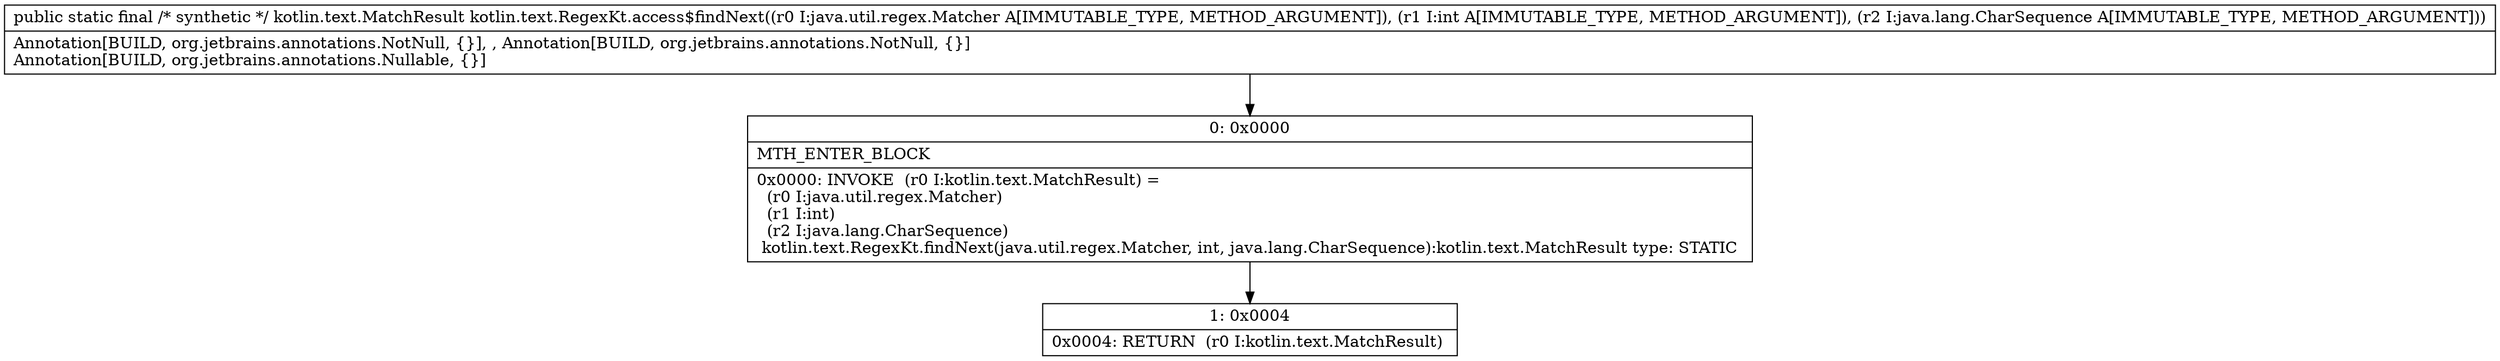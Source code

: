 digraph "CFG forkotlin.text.RegexKt.access$findNext(Ljava\/util\/regex\/Matcher;ILjava\/lang\/CharSequence;)Lkotlin\/text\/MatchResult;" {
Node_0 [shape=record,label="{0\:\ 0x0000|MTH_ENTER_BLOCK\l|0x0000: INVOKE  (r0 I:kotlin.text.MatchResult) = \l  (r0 I:java.util.regex.Matcher)\l  (r1 I:int)\l  (r2 I:java.lang.CharSequence)\l kotlin.text.RegexKt.findNext(java.util.regex.Matcher, int, java.lang.CharSequence):kotlin.text.MatchResult type: STATIC \l}"];
Node_1 [shape=record,label="{1\:\ 0x0004|0x0004: RETURN  (r0 I:kotlin.text.MatchResult) \l}"];
MethodNode[shape=record,label="{public static final \/* synthetic *\/ kotlin.text.MatchResult kotlin.text.RegexKt.access$findNext((r0 I:java.util.regex.Matcher A[IMMUTABLE_TYPE, METHOD_ARGUMENT]), (r1 I:int A[IMMUTABLE_TYPE, METHOD_ARGUMENT]), (r2 I:java.lang.CharSequence A[IMMUTABLE_TYPE, METHOD_ARGUMENT]))  | Annotation[BUILD, org.jetbrains.annotations.NotNull, \{\}], , Annotation[BUILD, org.jetbrains.annotations.NotNull, \{\}]\lAnnotation[BUILD, org.jetbrains.annotations.Nullable, \{\}]\l}"];
MethodNode -> Node_0;
Node_0 -> Node_1;
}

